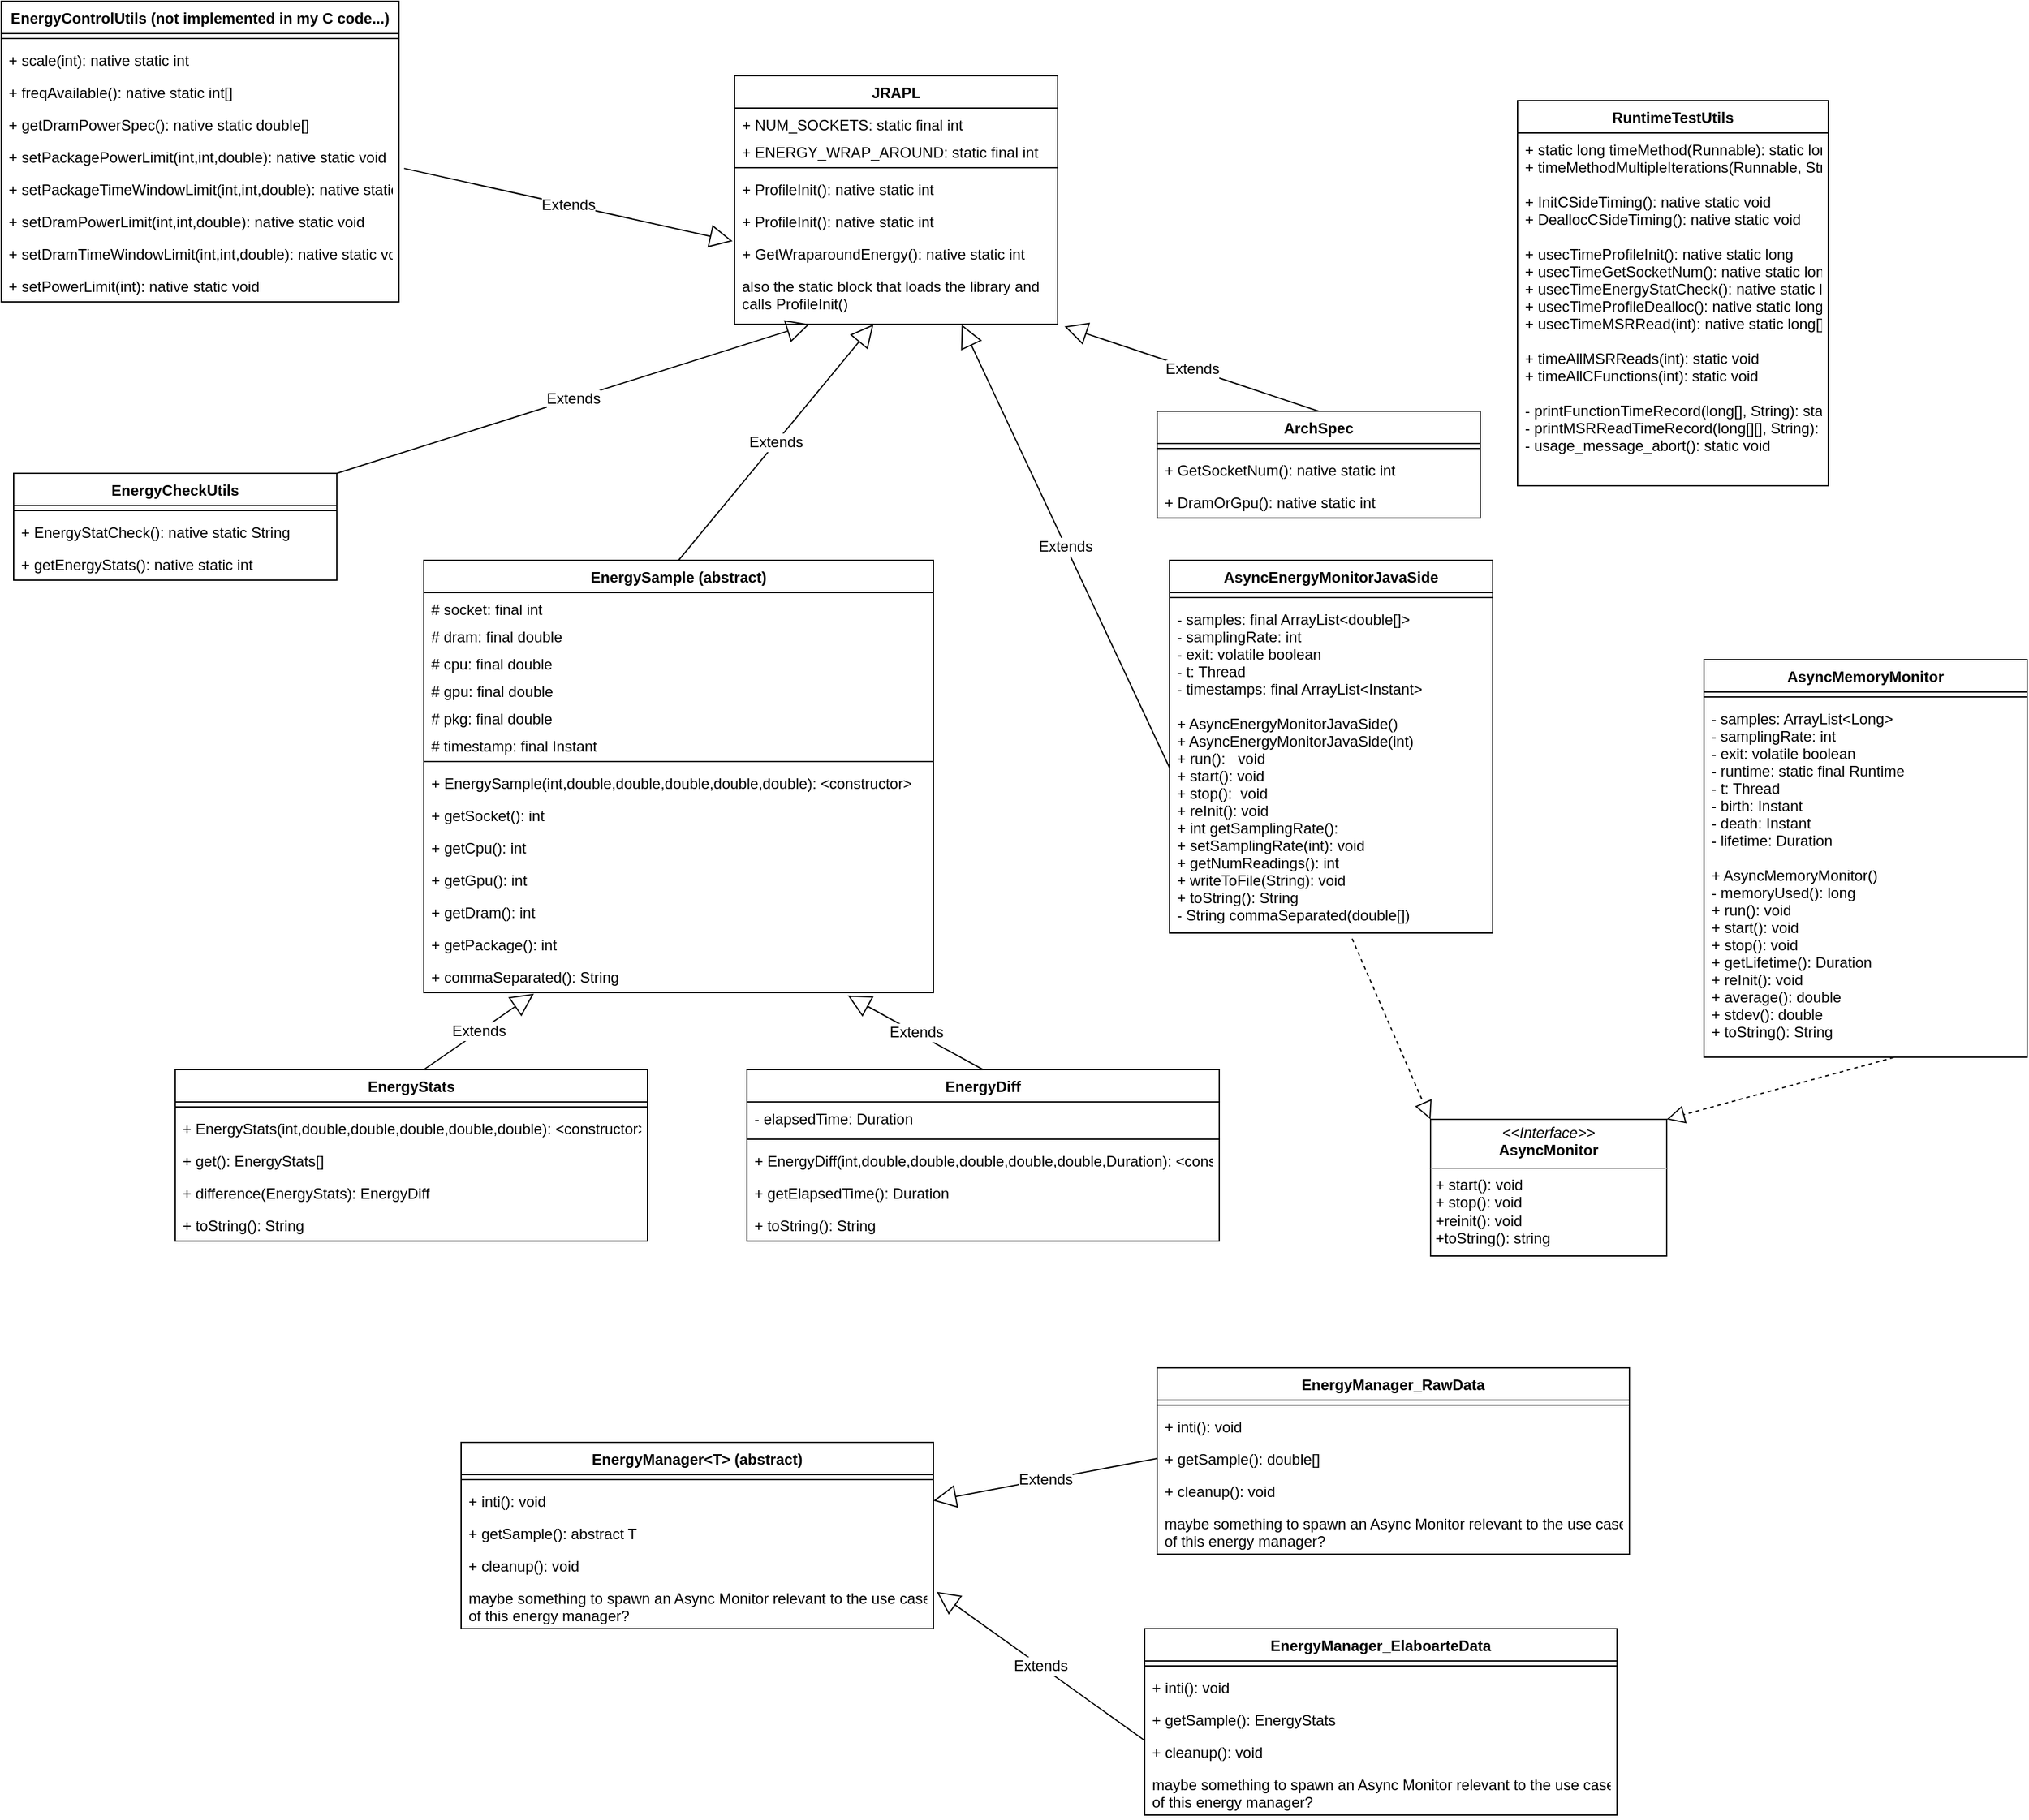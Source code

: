 <mxfile version="13.7.3" type="device"><diagram id="_r8Y-3P_w4PPTBp0J8Y_" name="Page-1"><mxGraphModel dx="1583" dy="1814" grid="1" gridSize="10" guides="1" tooltips="1" connect="1" arrows="1" fold="1" page="1" pageScale="1" pageWidth="850" pageHeight="1100" math="0" shadow="0"><root><mxCell id="0"/><mxCell id="1" parent="0"/><mxCell id="s_FRpksyhietApOCqTX3-35" value="EnergySample (abstract)" style="swimlane;fontStyle=1;align=center;verticalAlign=top;childLayout=stackLayout;horizontal=1;startSize=26;horizontalStack=0;resizeParent=1;resizeParentMax=0;resizeLast=0;collapsible=1;marginBottom=0;" vertex="1" parent="1"><mxGeometry x="370" y="250" width="410" height="348" as="geometry"/></mxCell><mxCell id="s_FRpksyhietApOCqTX3-36" value="# socket: final int" style="text;strokeColor=none;fillColor=none;align=left;verticalAlign=top;spacingLeft=4;spacingRight=4;overflow=hidden;rotatable=0;points=[[0,0.5],[1,0.5]];portConstraint=eastwest;" vertex="1" parent="s_FRpksyhietApOCqTX3-35"><mxGeometry y="26" width="410" height="22" as="geometry"/></mxCell><mxCell id="s_FRpksyhietApOCqTX3-37" value="# dram: final double" style="text;strokeColor=none;fillColor=none;align=left;verticalAlign=top;spacingLeft=4;spacingRight=4;overflow=hidden;rotatable=0;points=[[0,0.5],[1,0.5]];portConstraint=eastwest;" vertex="1" parent="s_FRpksyhietApOCqTX3-35"><mxGeometry y="48" width="410" height="22" as="geometry"/></mxCell><mxCell id="s_FRpksyhietApOCqTX3-43" value="# cpu: final double" style="text;strokeColor=none;fillColor=none;align=left;verticalAlign=top;spacingLeft=4;spacingRight=4;overflow=hidden;rotatable=0;points=[[0,0.5],[1,0.5]];portConstraint=eastwest;" vertex="1" parent="s_FRpksyhietApOCqTX3-35"><mxGeometry y="70" width="410" height="22" as="geometry"/></mxCell><mxCell id="s_FRpksyhietApOCqTX3-44" value="# gpu: final double" style="text;strokeColor=none;fillColor=none;align=left;verticalAlign=top;spacingLeft=4;spacingRight=4;overflow=hidden;rotatable=0;points=[[0,0.5],[1,0.5]];portConstraint=eastwest;" vertex="1" parent="s_FRpksyhietApOCqTX3-35"><mxGeometry y="92" width="410" height="22" as="geometry"/></mxCell><mxCell id="s_FRpksyhietApOCqTX3-45" value="# pkg: final double" style="text;strokeColor=none;fillColor=none;align=left;verticalAlign=top;spacingLeft=4;spacingRight=4;overflow=hidden;rotatable=0;points=[[0,0.5],[1,0.5]];portConstraint=eastwest;" vertex="1" parent="s_FRpksyhietApOCqTX3-35"><mxGeometry y="114" width="410" height="22" as="geometry"/></mxCell><mxCell id="s_FRpksyhietApOCqTX3-46" value="# timestamp: final Instant" style="text;strokeColor=none;fillColor=none;align=left;verticalAlign=top;spacingLeft=4;spacingRight=4;overflow=hidden;rotatable=0;points=[[0,0.5],[1,0.5]];portConstraint=eastwest;" vertex="1" parent="s_FRpksyhietApOCqTX3-35"><mxGeometry y="136" width="410" height="22" as="geometry"/></mxCell><mxCell id="s_FRpksyhietApOCqTX3-38" value="" style="line;strokeWidth=1;fillColor=none;align=left;verticalAlign=middle;spacingTop=-1;spacingLeft=3;spacingRight=3;rotatable=0;labelPosition=right;points=[];portConstraint=eastwest;" vertex="1" parent="s_FRpksyhietApOCqTX3-35"><mxGeometry y="158" width="410" height="8" as="geometry"/></mxCell><mxCell id="s_FRpksyhietApOCqTX3-39" value="+ EnergySample(int,double,double,double,double,double): &lt;constructor&gt;" style="text;strokeColor=none;fillColor=none;align=left;verticalAlign=top;spacingLeft=4;spacingRight=4;overflow=hidden;rotatable=0;points=[[0,0.5],[1,0.5]];portConstraint=eastwest;" vertex="1" parent="s_FRpksyhietApOCqTX3-35"><mxGeometry y="166" width="410" height="26" as="geometry"/></mxCell><mxCell id="s_FRpksyhietApOCqTX3-40" value="+ getSocket(): int" style="text;strokeColor=none;fillColor=none;align=left;verticalAlign=top;spacingLeft=4;spacingRight=4;overflow=hidden;rotatable=0;points=[[0,0.5],[1,0.5]];portConstraint=eastwest;" vertex="1" parent="s_FRpksyhietApOCqTX3-35"><mxGeometry y="192" width="410" height="26" as="geometry"/></mxCell><mxCell id="s_FRpksyhietApOCqTX3-41" value="+ getCpu(): int" style="text;strokeColor=none;fillColor=none;align=left;verticalAlign=top;spacingLeft=4;spacingRight=4;overflow=hidden;rotatable=0;points=[[0,0.5],[1,0.5]];portConstraint=eastwest;" vertex="1" parent="s_FRpksyhietApOCqTX3-35"><mxGeometry y="218" width="410" height="26" as="geometry"/></mxCell><mxCell id="s_FRpksyhietApOCqTX3-47" value="+ getGpu(): int" style="text;strokeColor=none;fillColor=none;align=left;verticalAlign=top;spacingLeft=4;spacingRight=4;overflow=hidden;rotatable=0;points=[[0,0.5],[1,0.5]];portConstraint=eastwest;" vertex="1" parent="s_FRpksyhietApOCqTX3-35"><mxGeometry y="244" width="410" height="26" as="geometry"/></mxCell><mxCell id="s_FRpksyhietApOCqTX3-48" value="+ getDram(): int" style="text;strokeColor=none;fillColor=none;align=left;verticalAlign=top;spacingLeft=4;spacingRight=4;overflow=hidden;rotatable=0;points=[[0,0.5],[1,0.5]];portConstraint=eastwest;" vertex="1" parent="s_FRpksyhietApOCqTX3-35"><mxGeometry y="270" width="410" height="26" as="geometry"/></mxCell><mxCell id="s_FRpksyhietApOCqTX3-49" value="+ getPackage(): int" style="text;strokeColor=none;fillColor=none;align=left;verticalAlign=top;spacingLeft=4;spacingRight=4;overflow=hidden;rotatable=0;points=[[0,0.5],[1,0.5]];portConstraint=eastwest;" vertex="1" parent="s_FRpksyhietApOCqTX3-35"><mxGeometry y="296" width="410" height="26" as="geometry"/></mxCell><mxCell id="s_FRpksyhietApOCqTX3-50" value="+ commaSeparated(): String" style="text;strokeColor=none;fillColor=none;align=left;verticalAlign=top;spacingLeft=4;spacingRight=4;overflow=hidden;rotatable=0;points=[[0,0.5],[1,0.5]];portConstraint=eastwest;" vertex="1" parent="s_FRpksyhietApOCqTX3-35"><mxGeometry y="322" width="410" height="26" as="geometry"/></mxCell><mxCell id="s_FRpksyhietApOCqTX3-75" value="ArchSpec" style="swimlane;fontStyle=1;align=center;verticalAlign=top;childLayout=stackLayout;horizontal=1;startSize=26;horizontalStack=0;resizeParent=1;resizeParentMax=0;resizeLast=0;collapsible=1;marginBottom=0;" vertex="1" parent="1"><mxGeometry x="960" y="130" width="260" height="86" as="geometry"/></mxCell><mxCell id="s_FRpksyhietApOCqTX3-78" value="" style="line;strokeWidth=1;fillColor=none;align=left;verticalAlign=middle;spacingTop=-1;spacingLeft=3;spacingRight=3;rotatable=0;labelPosition=right;points=[];portConstraint=eastwest;" vertex="1" parent="s_FRpksyhietApOCqTX3-75"><mxGeometry y="26" width="260" height="8" as="geometry"/></mxCell><mxCell id="s_FRpksyhietApOCqTX3-79" value="+ GetSocketNum(): native static int" style="text;strokeColor=none;fillColor=none;align=left;verticalAlign=top;spacingLeft=4;spacingRight=4;overflow=hidden;rotatable=0;points=[[0,0.5],[1,0.5]];portConstraint=eastwest;" vertex="1" parent="s_FRpksyhietApOCqTX3-75"><mxGeometry y="34" width="260" height="26" as="geometry"/></mxCell><mxCell id="s_FRpksyhietApOCqTX3-81" value="+ DramOrGpu(): native static int" style="text;strokeColor=none;fillColor=none;align=left;verticalAlign=top;spacingLeft=4;spacingRight=4;overflow=hidden;rotatable=0;points=[[0,0.5],[1,0.5]];portConstraint=eastwest;" vertex="1" parent="s_FRpksyhietApOCqTX3-75"><mxGeometry y="60" width="260" height="26" as="geometry"/></mxCell><mxCell id="s_FRpksyhietApOCqTX3-82" value="AsyncEnergyMonitorJavaSide" style="swimlane;fontStyle=1;align=center;verticalAlign=top;childLayout=stackLayout;horizontal=1;startSize=26;horizontalStack=0;resizeParent=1;resizeParentMax=0;resizeLast=0;collapsible=1;marginBottom=0;" vertex="1" parent="1"><mxGeometry x="970" y="250" width="260" height="300" as="geometry"/></mxCell><mxCell id="s_FRpksyhietApOCqTX3-89" value="" style="line;strokeWidth=1;fillColor=none;align=left;verticalAlign=middle;spacingTop=-1;spacingLeft=3;spacingRight=3;rotatable=0;labelPosition=right;points=[];portConstraint=eastwest;" vertex="1" parent="s_FRpksyhietApOCqTX3-82"><mxGeometry y="26" width="260" height="8" as="geometry"/></mxCell><mxCell id="s_FRpksyhietApOCqTX3-96" value="- samples: final ArrayList&lt;double[]&gt;&#10;- samplingRate: int&#10;- exit: volatile boolean&#10;- t: Thread&#10;- timestamps: final ArrayList&lt;Instant&gt;&#10;&#10;+ AsyncEnergyMonitorJavaSide()&#10;+ AsyncEnergyMonitorJavaSide(int)&#10;+ run():   void&#10;+ start(): void&#10;+ stop():  void&#10;+ reInit(): void&#10;+ int getSamplingRate():&#10;+ setSamplingRate(int): void&#10;+ getNumReadings(): int&#10;+ writeToFile(String): void&#10;+ toString(): String&#10;- String commaSeparated(double[])&#10;" style="text;strokeColor=none;fillColor=none;align=left;verticalAlign=top;spacingLeft=4;spacingRight=4;overflow=hidden;rotatable=0;points=[[0,0.5],[1,0.5]];portConstraint=eastwest;fontSize=12;" vertex="1" parent="s_FRpksyhietApOCqTX3-82"><mxGeometry y="34" width="260" height="266" as="geometry"/></mxCell><mxCell id="s_FRpksyhietApOCqTX3-109" value="RuntimeTestUtils" style="swimlane;fontStyle=1;align=center;verticalAlign=top;childLayout=stackLayout;horizontal=1;startSize=26;horizontalStack=0;resizeParent=1;resizeParentMax=0;resizeLast=0;collapsible=1;marginBottom=0;fontSize=12;" vertex="1" parent="1"><mxGeometry x="1250" y="-120" width="250" height="310" as="geometry"/></mxCell><mxCell id="s_FRpksyhietApOCqTX3-110" value="+ static long timeMethod(Runnable): static long&#10;+ timeMethodMultipleIterations(Runnable, String, int): static void&#10;&#10;+ InitCSideTiming(): native static void&#10;+ DeallocCSideTiming(): native static void&#10;&#10;+ usecTimeProfileInit(): native static long&#10;+ usecTimeGetSocketNum(): native static long&#10;+ usecTimeEnergyStatCheck(): native static long&#10;+ usecTimeProfileDealloc(): native static long&#10;+ usecTimeMSRRead(int): native static long[]&#10;&#10;+ timeAllMSRReads(int): static void&#10;+ timeAllCFunctions(int): static void&#10;&#10;- printFunctionTimeRecord(long[], String): static void&#10;- printMSRReadTimeRecord(long[][], String): static void&#10;- usage_message_abort(): static void&#10;" style="text;strokeColor=none;fillColor=none;align=left;verticalAlign=top;spacingLeft=4;spacingRight=4;overflow=hidden;rotatable=0;points=[[0,0.5],[1,0.5]];portConstraint=eastwest;" vertex="1" parent="s_FRpksyhietApOCqTX3-109"><mxGeometry y="26" width="250" height="284" as="geometry"/></mxCell><mxCell id="s_FRpksyhietApOCqTX3-111" value="" style="line;strokeWidth=1;fillColor=none;align=left;verticalAlign=middle;spacingTop=-1;spacingLeft=3;spacingRight=3;rotatable=0;labelPosition=right;points=[];portConstraint=eastwest;" vertex="1" parent="s_FRpksyhietApOCqTX3-109"><mxGeometry y="310" width="250" as="geometry"/></mxCell><mxCell id="s_FRpksyhietApOCqTX3-114" value="AsyncMemoryMonitor" style="swimlane;fontStyle=1;align=center;verticalAlign=top;childLayout=stackLayout;horizontal=1;startSize=26;horizontalStack=0;resizeParent=1;resizeParentMax=0;resizeLast=0;collapsible=1;marginBottom=0;" vertex="1" parent="1"><mxGeometry x="1400" y="330" width="260" height="320" as="geometry"/></mxCell><mxCell id="s_FRpksyhietApOCqTX3-115" value="" style="line;strokeWidth=1;fillColor=none;align=left;verticalAlign=middle;spacingTop=-1;spacingLeft=3;spacingRight=3;rotatable=0;labelPosition=right;points=[];portConstraint=eastwest;" vertex="1" parent="s_FRpksyhietApOCqTX3-114"><mxGeometry y="26" width="260" height="8" as="geometry"/></mxCell><mxCell id="s_FRpksyhietApOCqTX3-116" value="- samples: ArrayList&lt;Long&gt;&#10;- samplingRate: int&#10;- exit: volatile boolean&#10;- runtime: static final Runtime&#10;- t: Thread&#10;- birth: Instant&#10;- death: Instant&#10;- lifetime: Duration&#10;&#10;+ AsyncMemoryMonitor()&#10;- memoryUsed(): long&#10;+ run(): void&#10;+ start(): void&#10;+ stop(): void&#10;+ getLifetime(): Duration&#10;+ reInit(): void&#10;+ average(): double&#10;+ stdev(): double&#10;+ toString(): String" style="text;strokeColor=none;fillColor=none;align=left;verticalAlign=top;spacingLeft=4;spacingRight=4;overflow=hidden;rotatable=0;points=[[0,0.5],[1,0.5]];portConstraint=eastwest;fontSize=12;" vertex="1" parent="s_FRpksyhietApOCqTX3-114"><mxGeometry y="34" width="260" height="286" as="geometry"/></mxCell><mxCell id="s_FRpksyhietApOCqTX3-5" value="JRAPL" style="swimlane;fontStyle=1;align=center;verticalAlign=top;childLayout=stackLayout;horizontal=1;startSize=26;horizontalStack=0;resizeParent=1;resizeParentMax=0;resizeLast=0;collapsible=1;marginBottom=0;" vertex="1" parent="1"><mxGeometry x="620" y="-140" width="260" height="200" as="geometry"/></mxCell><mxCell id="s_FRpksyhietApOCqTX3-6" value="+ NUM_SOCKETS: static final int" style="text;strokeColor=none;fillColor=none;align=left;verticalAlign=top;spacingLeft=4;spacingRight=4;overflow=hidden;rotatable=0;points=[[0,0.5],[1,0.5]];portConstraint=eastwest;" vertex="1" parent="s_FRpksyhietApOCqTX3-5"><mxGeometry y="26" width="260" height="22" as="geometry"/></mxCell><mxCell id="s_FRpksyhietApOCqTX3-10" value="+ ENERGY_WRAP_AROUND: static final int" style="text;strokeColor=none;fillColor=none;align=left;verticalAlign=top;spacingLeft=4;spacingRight=4;overflow=hidden;rotatable=0;points=[[0,0.5],[1,0.5]];portConstraint=eastwest;" vertex="1" parent="s_FRpksyhietApOCqTX3-5"><mxGeometry y="48" width="260" height="22" as="geometry"/></mxCell><mxCell id="s_FRpksyhietApOCqTX3-7" value="" style="line;strokeWidth=1;fillColor=none;align=left;verticalAlign=middle;spacingTop=-1;spacingLeft=3;spacingRight=3;rotatable=0;labelPosition=right;points=[];portConstraint=eastwest;" vertex="1" parent="s_FRpksyhietApOCqTX3-5"><mxGeometry y="70" width="260" height="8" as="geometry"/></mxCell><mxCell id="s_FRpksyhietApOCqTX3-8" value="+ ProfileInit(): native static int" style="text;strokeColor=none;fillColor=none;align=left;verticalAlign=top;spacingLeft=4;spacingRight=4;overflow=hidden;rotatable=0;points=[[0,0.5],[1,0.5]];portConstraint=eastwest;" vertex="1" parent="s_FRpksyhietApOCqTX3-5"><mxGeometry y="78" width="260" height="26" as="geometry"/></mxCell><mxCell id="s_FRpksyhietApOCqTX3-11" value="+ ProfileInit(): native static int" style="text;strokeColor=none;fillColor=none;align=left;verticalAlign=top;spacingLeft=4;spacingRight=4;overflow=hidden;rotatable=0;points=[[0,0.5],[1,0.5]];portConstraint=eastwest;" vertex="1" parent="s_FRpksyhietApOCqTX3-5"><mxGeometry y="104" width="260" height="26" as="geometry"/></mxCell><mxCell id="s_FRpksyhietApOCqTX3-12" value="+ GetWraparoundEnergy(): native static int" style="text;strokeColor=none;fillColor=none;align=left;verticalAlign=top;spacingLeft=4;spacingRight=4;overflow=hidden;rotatable=0;points=[[0,0.5],[1,0.5]];portConstraint=eastwest;" vertex="1" parent="s_FRpksyhietApOCqTX3-5"><mxGeometry y="130" width="260" height="26" as="geometry"/></mxCell><mxCell id="s_FRpksyhietApOCqTX3-117" value="also the static block that loads the library and&#10;calls ProfileInit()" style="text;strokeColor=none;fillColor=none;align=left;verticalAlign=top;spacingLeft=4;spacingRight=4;overflow=hidden;rotatable=0;points=[[0,0.5],[1,0.5]];portConstraint=eastwest;" vertex="1" parent="s_FRpksyhietApOCqTX3-5"><mxGeometry y="156" width="260" height="44" as="geometry"/></mxCell><mxCell id="s_FRpksyhietApOCqTX3-118" value="Extends" style="endArrow=block;endSize=16;endFill=0;html=1;fontSize=12;exitX=0.5;exitY=0;exitDx=0;exitDy=0;" edge="1" parent="1" source="s_FRpksyhietApOCqTX3-35" target="s_FRpksyhietApOCqTX3-117"><mxGeometry width="160" relative="1" as="geometry"><mxPoint x="610" y="140" as="sourcePoint"/><mxPoint x="770" y="140" as="targetPoint"/></mxGeometry></mxCell><mxCell id="s_FRpksyhietApOCqTX3-119" value="Extends" style="endArrow=block;endSize=16;endFill=0;html=1;fontSize=12;exitX=0.5;exitY=0;exitDx=0;exitDy=0;entryX=1.021;entryY=1.039;entryDx=0;entryDy=0;entryPerimeter=0;" edge="1" parent="1" source="s_FRpksyhietApOCqTX3-75" target="s_FRpksyhietApOCqTX3-117"><mxGeometry width="160" relative="1" as="geometry"><mxPoint x="585" y="260" as="sourcePoint"/><mxPoint x="741.84" y="70" as="targetPoint"/></mxGeometry></mxCell><mxCell id="s_FRpksyhietApOCqTX3-120" value="Extends" style="endArrow=block;endSize=16;endFill=0;html=1;fontSize=12;exitX=0;exitY=0.5;exitDx=0;exitDy=0;entryX=0.703;entryY=1.006;entryDx=0;entryDy=0;entryPerimeter=0;" edge="1" parent="1" source="s_FRpksyhietApOCqTX3-96" target="s_FRpksyhietApOCqTX3-117"><mxGeometry width="160" relative="1" as="geometry"><mxPoint x="1100" y="140" as="sourcePoint"/><mxPoint x="800" y="120" as="targetPoint"/></mxGeometry></mxCell><mxCell id="s_FRpksyhietApOCqTX3-66" value="EnergyDiff" style="swimlane;fontStyle=1;align=center;verticalAlign=top;childLayout=stackLayout;horizontal=1;startSize=26;horizontalStack=0;resizeParent=1;resizeParentMax=0;resizeLast=0;collapsible=1;marginBottom=0;" vertex="1" parent="1"><mxGeometry x="630" y="660" width="380" height="138" as="geometry"/></mxCell><mxCell id="s_FRpksyhietApOCqTX3-74" value="- elapsedTime: Duration" style="text;strokeColor=none;fillColor=none;align=left;verticalAlign=top;spacingLeft=4;spacingRight=4;overflow=hidden;rotatable=0;points=[[0,0.5],[1,0.5]];portConstraint=eastwest;" vertex="1" parent="s_FRpksyhietApOCqTX3-66"><mxGeometry y="26" width="380" height="26" as="geometry"/></mxCell><mxCell id="s_FRpksyhietApOCqTX3-67" value="" style="line;strokeWidth=1;fillColor=none;align=left;verticalAlign=middle;spacingTop=-1;spacingLeft=3;spacingRight=3;rotatable=0;labelPosition=right;points=[];portConstraint=eastwest;" vertex="1" parent="s_FRpksyhietApOCqTX3-66"><mxGeometry y="52" width="380" height="8" as="geometry"/></mxCell><mxCell id="s_FRpksyhietApOCqTX3-68" value="+ EnergyDiff(int,double,double,double,double,double,Duration): &lt;constructor&gt;" style="text;strokeColor=none;fillColor=none;align=left;verticalAlign=top;spacingLeft=4;spacingRight=4;overflow=hidden;rotatable=0;points=[[0,0.5],[1,0.5]];portConstraint=eastwest;" vertex="1" parent="s_FRpksyhietApOCqTX3-66"><mxGeometry y="60" width="380" height="26" as="geometry"/></mxCell><mxCell id="s_FRpksyhietApOCqTX3-69" value="+ getElapsedTime(): Duration" style="text;strokeColor=none;fillColor=none;align=left;verticalAlign=top;spacingLeft=4;spacingRight=4;overflow=hidden;rotatable=0;points=[[0,0.5],[1,0.5]];portConstraint=eastwest;" vertex="1" parent="s_FRpksyhietApOCqTX3-66"><mxGeometry y="86" width="380" height="26" as="geometry"/></mxCell><mxCell id="s_FRpksyhietApOCqTX3-71" value="+ toString(): String" style="text;strokeColor=none;fillColor=none;align=left;verticalAlign=top;spacingLeft=4;spacingRight=4;overflow=hidden;rotatable=0;points=[[0,0.5],[1,0.5]];portConstraint=eastwest;" vertex="1" parent="s_FRpksyhietApOCqTX3-66"><mxGeometry y="112" width="380" height="26" as="geometry"/></mxCell><mxCell id="s_FRpksyhietApOCqTX3-51" value="EnergyStats" style="swimlane;fontStyle=1;align=center;verticalAlign=top;childLayout=stackLayout;horizontal=1;startSize=26;horizontalStack=0;resizeParent=1;resizeParentMax=0;resizeLast=0;collapsible=1;marginBottom=0;" vertex="1" parent="1"><mxGeometry x="170" y="660" width="380" height="138" as="geometry"/></mxCell><mxCell id="s_FRpksyhietApOCqTX3-58" value="" style="line;strokeWidth=1;fillColor=none;align=left;verticalAlign=middle;spacingTop=-1;spacingLeft=3;spacingRight=3;rotatable=0;labelPosition=right;points=[];portConstraint=eastwest;" vertex="1" parent="s_FRpksyhietApOCqTX3-51"><mxGeometry y="26" width="380" height="8" as="geometry"/></mxCell><mxCell id="s_FRpksyhietApOCqTX3-59" value="+ EnergyStats(int,double,double,double,double,double): &lt;constructor&gt;" style="text;strokeColor=none;fillColor=none;align=left;verticalAlign=top;spacingLeft=4;spacingRight=4;overflow=hidden;rotatable=0;points=[[0,0.5],[1,0.5]];portConstraint=eastwest;" vertex="1" parent="s_FRpksyhietApOCqTX3-51"><mxGeometry y="34" width="380" height="26" as="geometry"/></mxCell><mxCell id="s_FRpksyhietApOCqTX3-61" value="+ get(): EnergyStats[]" style="text;strokeColor=none;fillColor=none;align=left;verticalAlign=top;spacingLeft=4;spacingRight=4;overflow=hidden;rotatable=0;points=[[0,0.5],[1,0.5]];portConstraint=eastwest;" vertex="1" parent="s_FRpksyhietApOCqTX3-51"><mxGeometry y="60" width="380" height="26" as="geometry"/></mxCell><mxCell id="s_FRpksyhietApOCqTX3-62" value="+ difference(EnergyStats): EnergyDiff" style="text;strokeColor=none;fillColor=none;align=left;verticalAlign=top;spacingLeft=4;spacingRight=4;overflow=hidden;rotatable=0;points=[[0,0.5],[1,0.5]];portConstraint=eastwest;" vertex="1" parent="s_FRpksyhietApOCqTX3-51"><mxGeometry y="86" width="380" height="26" as="geometry"/></mxCell><mxCell id="s_FRpksyhietApOCqTX3-63" value="+ toString(): String" style="text;strokeColor=none;fillColor=none;align=left;verticalAlign=top;spacingLeft=4;spacingRight=4;overflow=hidden;rotatable=0;points=[[0,0.5],[1,0.5]];portConstraint=eastwest;" vertex="1" parent="s_FRpksyhietApOCqTX3-51"><mxGeometry y="112" width="380" height="26" as="geometry"/></mxCell><mxCell id="s_FRpksyhietApOCqTX3-121" value="Extends" style="endArrow=block;endSize=16;endFill=0;html=1;fontSize=12;exitX=0.5;exitY=0;exitDx=0;exitDy=0;entryX=0.216;entryY=1.033;entryDx=0;entryDy=0;entryPerimeter=0;" edge="1" parent="1" target="s_FRpksyhietApOCqTX3-50"><mxGeometry width="160" relative="1" as="geometry"><mxPoint x="370" y="660" as="sourcePoint"/><mxPoint x="526.84" y="470" as="targetPoint"/></mxGeometry></mxCell><mxCell id="s_FRpksyhietApOCqTX3-122" value="Extends" style="endArrow=block;endSize=16;endFill=0;html=1;fontSize=12;exitX=0.5;exitY=0;exitDx=0;exitDy=0;entryX=0.832;entryY=1.088;entryDx=0;entryDy=0;entryPerimeter=0;" edge="1" parent="1" source="s_FRpksyhietApOCqTX3-66" target="s_FRpksyhietApOCqTX3-50"><mxGeometry width="160" relative="1" as="geometry"><mxPoint x="380" y="670" as="sourcePoint"/><mxPoint x="468.56" y="608.858" as="targetPoint"/></mxGeometry></mxCell><mxCell id="s_FRpksyhietApOCqTX3-20" value="EnergyControlUtils (not implemented in my C code...)" style="swimlane;fontStyle=1;align=center;verticalAlign=top;childLayout=stackLayout;horizontal=1;startSize=26;horizontalStack=0;resizeParent=1;resizeParentMax=0;resizeLast=0;collapsible=1;marginBottom=0;" vertex="1" parent="1"><mxGeometry x="30" y="-200" width="320" height="242" as="geometry"/></mxCell><mxCell id="s_FRpksyhietApOCqTX3-23" value="" style="line;strokeWidth=1;fillColor=none;align=left;verticalAlign=middle;spacingTop=-1;spacingLeft=3;spacingRight=3;rotatable=0;labelPosition=right;points=[];portConstraint=eastwest;" vertex="1" parent="s_FRpksyhietApOCqTX3-20"><mxGeometry y="26" width="320" height="8" as="geometry"/></mxCell><mxCell id="s_FRpksyhietApOCqTX3-24" value="+ scale(int): native static int" style="text;strokeColor=none;fillColor=none;align=left;verticalAlign=top;spacingLeft=4;spacingRight=4;overflow=hidden;rotatable=0;points=[[0,0.5],[1,0.5]];portConstraint=eastwest;" vertex="1" parent="s_FRpksyhietApOCqTX3-20"><mxGeometry y="34" width="320" height="26" as="geometry"/></mxCell><mxCell id="s_FRpksyhietApOCqTX3-25" value="+ freqAvailable(): native static int[]" style="text;strokeColor=none;fillColor=none;align=left;verticalAlign=top;spacingLeft=4;spacingRight=4;overflow=hidden;rotatable=0;points=[[0,0.5],[1,0.5]];portConstraint=eastwest;" vertex="1" parent="s_FRpksyhietApOCqTX3-20"><mxGeometry y="60" width="320" height="26" as="geometry"/></mxCell><mxCell id="s_FRpksyhietApOCqTX3-27" value="+ getDramPowerSpec(): native static double[]" style="text;strokeColor=none;fillColor=none;align=left;verticalAlign=top;spacingLeft=4;spacingRight=4;overflow=hidden;rotatable=0;points=[[0,0.5],[1,0.5]];portConstraint=eastwest;" vertex="1" parent="s_FRpksyhietApOCqTX3-20"><mxGeometry y="86" width="320" height="26" as="geometry"/></mxCell><mxCell id="s_FRpksyhietApOCqTX3-28" value="+ setPackagePowerLimit(int,int,double): native static void" style="text;strokeColor=none;fillColor=none;align=left;verticalAlign=top;spacingLeft=4;spacingRight=4;overflow=hidden;rotatable=0;points=[[0,0.5],[1,0.5]];portConstraint=eastwest;" vertex="1" parent="s_FRpksyhietApOCqTX3-20"><mxGeometry y="112" width="320" height="26" as="geometry"/></mxCell><mxCell id="s_FRpksyhietApOCqTX3-31" value="+ setPackageTimeWindowLimit(int,int,double): native static void" style="text;strokeColor=none;fillColor=none;align=left;verticalAlign=top;spacingLeft=4;spacingRight=4;overflow=hidden;rotatable=0;points=[[0,0.5],[1,0.5]];portConstraint=eastwest;" vertex="1" parent="s_FRpksyhietApOCqTX3-20"><mxGeometry y="138" width="320" height="26" as="geometry"/></mxCell><mxCell id="s_FRpksyhietApOCqTX3-32" value="+ setDramPowerLimit(int,int,double): native static void" style="text;strokeColor=none;fillColor=none;align=left;verticalAlign=top;spacingLeft=4;spacingRight=4;overflow=hidden;rotatable=0;points=[[0,0.5],[1,0.5]];portConstraint=eastwest;" vertex="1" parent="s_FRpksyhietApOCqTX3-20"><mxGeometry y="164" width="320" height="26" as="geometry"/></mxCell><mxCell id="s_FRpksyhietApOCqTX3-33" value="+ setDramTimeWindowLimit(int,int,double): native static void" style="text;strokeColor=none;fillColor=none;align=left;verticalAlign=top;spacingLeft=4;spacingRight=4;overflow=hidden;rotatable=0;points=[[0,0.5],[1,0.5]];portConstraint=eastwest;" vertex="1" parent="s_FRpksyhietApOCqTX3-20"><mxGeometry y="190" width="320" height="26" as="geometry"/></mxCell><mxCell id="s_FRpksyhietApOCqTX3-34" value="+ setPowerLimit(int): native static void" style="text;strokeColor=none;fillColor=none;align=left;verticalAlign=top;spacingLeft=4;spacingRight=4;overflow=hidden;rotatable=0;points=[[0,0.5],[1,0.5]];portConstraint=eastwest;" vertex="1" parent="s_FRpksyhietApOCqTX3-20"><mxGeometry y="216" width="320" height="26" as="geometry"/></mxCell><mxCell id="s_FRpksyhietApOCqTX3-13" value="EnergyCheckUtils" style="swimlane;fontStyle=1;align=center;verticalAlign=top;childLayout=stackLayout;horizontal=1;startSize=26;horizontalStack=0;resizeParent=1;resizeParentMax=0;resizeLast=0;collapsible=1;marginBottom=0;" vertex="1" parent="1"><mxGeometry x="40" y="180" width="260" height="86" as="geometry"/></mxCell><mxCell id="s_FRpksyhietApOCqTX3-16" value="" style="line;strokeWidth=1;fillColor=none;align=left;verticalAlign=middle;spacingTop=-1;spacingLeft=3;spacingRight=3;rotatable=0;labelPosition=right;points=[];portConstraint=eastwest;" vertex="1" parent="s_FRpksyhietApOCqTX3-13"><mxGeometry y="26" width="260" height="8" as="geometry"/></mxCell><mxCell id="s_FRpksyhietApOCqTX3-17" value="+ EnergyStatCheck(): native static String" style="text;strokeColor=none;fillColor=none;align=left;verticalAlign=top;spacingLeft=4;spacingRight=4;overflow=hidden;rotatable=0;points=[[0,0.5],[1,0.5]];portConstraint=eastwest;" vertex="1" parent="s_FRpksyhietApOCqTX3-13"><mxGeometry y="34" width="260" height="26" as="geometry"/></mxCell><mxCell id="s_FRpksyhietApOCqTX3-18" value="+ getEnergyStats(): native static int" style="text;strokeColor=none;fillColor=none;align=left;verticalAlign=top;spacingLeft=4;spacingRight=4;overflow=hidden;rotatable=0;points=[[0,0.5],[1,0.5]];portConstraint=eastwest;" vertex="1" parent="s_FRpksyhietApOCqTX3-13"><mxGeometry y="60" width="260" height="26" as="geometry"/></mxCell><mxCell id="s_FRpksyhietApOCqTX3-123" value="Extends" style="endArrow=block;endSize=16;endFill=0;html=1;fontSize=12;exitX=0.5;exitY=0;exitDx=0;exitDy=0;" edge="1" parent="1" target="s_FRpksyhietApOCqTX3-117"><mxGeometry width="160" relative="1" as="geometry"><mxPoint x="300" y="180" as="sourcePoint"/><mxPoint x="456.84" y="-10" as="targetPoint"/></mxGeometry></mxCell><mxCell id="s_FRpksyhietApOCqTX3-124" value="&lt;p style=&quot;margin: 0px ; margin-top: 4px ; text-align: center&quot;&gt;&lt;i&gt;&amp;lt;&amp;lt;Interface&amp;gt;&amp;gt;&lt;/i&gt;&lt;br&gt;&lt;b&gt;AsyncMonitor&lt;/b&gt;&lt;/p&gt;&lt;hr size=&quot;1&quot;&gt;&lt;p style=&quot;margin: 0px ; margin-left: 4px&quot;&gt;+ start(): void&lt;/p&gt;&lt;p style=&quot;margin: 0px ; margin-left: 4px&quot;&gt;+ stop(): void&lt;/p&gt;&lt;p style=&quot;margin: 0px ; margin-left: 4px&quot;&gt;+reinit(): void&lt;/p&gt;&lt;p style=&quot;margin: 0px ; margin-left: 4px&quot;&gt;+toString(): string&lt;/p&gt;" style="verticalAlign=top;align=left;overflow=fill;fontSize=12;fontFamily=Helvetica;html=1;" vertex="1" parent="1"><mxGeometry x="1180" y="700" width="190" height="110" as="geometry"/></mxCell><mxCell id="s_FRpksyhietApOCqTX3-125" value="" style="endArrow=block;dashed=1;endFill=0;endSize=12;html=1;fontSize=12;entryX=0;entryY=0;entryDx=0;entryDy=0;exitX=0.565;exitY=1.017;exitDx=0;exitDy=0;exitPerimeter=0;" edge="1" parent="1" source="s_FRpksyhietApOCqTX3-96" target="s_FRpksyhietApOCqTX3-124"><mxGeometry width="160" relative="1" as="geometry"><mxPoint x="870" y="600" as="sourcePoint"/><mxPoint x="1030" y="600" as="targetPoint"/></mxGeometry></mxCell><mxCell id="s_FRpksyhietApOCqTX3-126" value="" style="endArrow=block;dashed=1;endFill=0;endSize=12;html=1;fontSize=12;entryX=1;entryY=0;entryDx=0;entryDy=0;exitX=0.587;exitY=1.001;exitDx=0;exitDy=0;exitPerimeter=0;" edge="1" parent="1" source="s_FRpksyhietApOCqTX3-116" target="s_FRpksyhietApOCqTX3-124"><mxGeometry width="160" relative="1" as="geometry"><mxPoint x="1126.9" y="564.522" as="sourcePoint"/><mxPoint x="1190" y="710" as="targetPoint"/></mxGeometry></mxCell><mxCell id="s_FRpksyhietApOCqTX3-127" value="Extends" style="endArrow=block;endSize=16;endFill=0;html=1;fontSize=12;exitX=1.013;exitY=-0.132;exitDx=0;exitDy=0;exitPerimeter=0;entryX=-0.006;entryY=0.121;entryDx=0;entryDy=0;entryPerimeter=0;" edge="1" parent="1" source="s_FRpksyhietApOCqTX3-31" target="s_FRpksyhietApOCqTX3-12"><mxGeometry width="160" relative="1" as="geometry"><mxPoint x="310" y="190" as="sourcePoint"/><mxPoint x="690.282" y="70" as="targetPoint"/></mxGeometry></mxCell><mxCell id="s_FRpksyhietApOCqTX3-140" value="EnergyManager_RawData" style="swimlane;fontStyle=1;align=center;verticalAlign=top;childLayout=stackLayout;horizontal=1;startSize=26;horizontalStack=0;resizeParent=1;resizeParentMax=0;resizeLast=0;collapsible=1;marginBottom=0;" vertex="1" parent="1"><mxGeometry x="960" y="900" width="380" height="150" as="geometry"/></mxCell><mxCell id="s_FRpksyhietApOCqTX3-141" value="" style="line;strokeWidth=1;fillColor=none;align=left;verticalAlign=middle;spacingTop=-1;spacingLeft=3;spacingRight=3;rotatable=0;labelPosition=right;points=[];portConstraint=eastwest;" vertex="1" parent="s_FRpksyhietApOCqTX3-140"><mxGeometry y="26" width="380" height="8" as="geometry"/></mxCell><mxCell id="s_FRpksyhietApOCqTX3-142" value="+ inti(): void" style="text;strokeColor=none;fillColor=none;align=left;verticalAlign=top;spacingLeft=4;spacingRight=4;overflow=hidden;rotatable=0;points=[[0,0.5],[1,0.5]];portConstraint=eastwest;" vertex="1" parent="s_FRpksyhietApOCqTX3-140"><mxGeometry y="34" width="380" height="26" as="geometry"/></mxCell><mxCell id="s_FRpksyhietApOCqTX3-143" value="+ getSample(): double[]" style="text;strokeColor=none;fillColor=none;align=left;verticalAlign=top;spacingLeft=4;spacingRight=4;overflow=hidden;rotatable=0;points=[[0,0.5],[1,0.5]];portConstraint=eastwest;" vertex="1" parent="s_FRpksyhietApOCqTX3-140"><mxGeometry y="60" width="380" height="26" as="geometry"/></mxCell><mxCell id="s_FRpksyhietApOCqTX3-144" value="+ cleanup(): void" style="text;strokeColor=none;fillColor=none;align=left;verticalAlign=top;spacingLeft=4;spacingRight=4;overflow=hidden;rotatable=0;points=[[0,0.5],[1,0.5]];portConstraint=eastwest;" vertex="1" parent="s_FRpksyhietApOCqTX3-140"><mxGeometry y="86" width="380" height="26" as="geometry"/></mxCell><mxCell id="s_FRpksyhietApOCqTX3-145" value="maybe something to spawn an Async Monitor relevant to the use case&#10;of this energy manager?" style="text;strokeColor=none;fillColor=none;align=left;verticalAlign=top;spacingLeft=4;spacingRight=4;overflow=hidden;rotatable=0;points=[[0,0.5],[1,0.5]];portConstraint=eastwest;" vertex="1" parent="s_FRpksyhietApOCqTX3-140"><mxGeometry y="112" width="380" height="38" as="geometry"/></mxCell><mxCell id="s_FRpksyhietApOCqTX3-146" value="EnergyManager_ElaboarteData" style="swimlane;fontStyle=1;align=center;verticalAlign=top;childLayout=stackLayout;horizontal=1;startSize=26;horizontalStack=0;resizeParent=1;resizeParentMax=0;resizeLast=0;collapsible=1;marginBottom=0;" vertex="1" parent="1"><mxGeometry x="950" y="1110" width="380" height="150" as="geometry"/></mxCell><mxCell id="s_FRpksyhietApOCqTX3-147" value="" style="line;strokeWidth=1;fillColor=none;align=left;verticalAlign=middle;spacingTop=-1;spacingLeft=3;spacingRight=3;rotatable=0;labelPosition=right;points=[];portConstraint=eastwest;" vertex="1" parent="s_FRpksyhietApOCqTX3-146"><mxGeometry y="26" width="380" height="8" as="geometry"/></mxCell><mxCell id="s_FRpksyhietApOCqTX3-148" value="+ inti(): void" style="text;strokeColor=none;fillColor=none;align=left;verticalAlign=top;spacingLeft=4;spacingRight=4;overflow=hidden;rotatable=0;points=[[0,0.5],[1,0.5]];portConstraint=eastwest;" vertex="1" parent="s_FRpksyhietApOCqTX3-146"><mxGeometry y="34" width="380" height="26" as="geometry"/></mxCell><mxCell id="s_FRpksyhietApOCqTX3-149" value="+ getSample(): EnergyStats" style="text;strokeColor=none;fillColor=none;align=left;verticalAlign=top;spacingLeft=4;spacingRight=4;overflow=hidden;rotatable=0;points=[[0,0.5],[1,0.5]];portConstraint=eastwest;" vertex="1" parent="s_FRpksyhietApOCqTX3-146"><mxGeometry y="60" width="380" height="26" as="geometry"/></mxCell><mxCell id="s_FRpksyhietApOCqTX3-150" value="+ cleanup(): void" style="text;strokeColor=none;fillColor=none;align=left;verticalAlign=top;spacingLeft=4;spacingRight=4;overflow=hidden;rotatable=0;points=[[0,0.5],[1,0.5]];portConstraint=eastwest;" vertex="1" parent="s_FRpksyhietApOCqTX3-146"><mxGeometry y="86" width="380" height="26" as="geometry"/></mxCell><mxCell id="s_FRpksyhietApOCqTX3-151" value="maybe something to spawn an Async Monitor relevant to the use case&#10;of this energy manager?" style="text;strokeColor=none;fillColor=none;align=left;verticalAlign=top;spacingLeft=4;spacingRight=4;overflow=hidden;rotatable=0;points=[[0,0.5],[1,0.5]];portConstraint=eastwest;" vertex="1" parent="s_FRpksyhietApOCqTX3-146"><mxGeometry y="112" width="380" height="38" as="geometry"/></mxCell><mxCell id="s_FRpksyhietApOCqTX3-128" value="EnergyManager&lt;T&gt; (abstract)" style="swimlane;fontStyle=1;align=center;verticalAlign=top;childLayout=stackLayout;horizontal=1;startSize=26;horizontalStack=0;resizeParent=1;resizeParentMax=0;resizeLast=0;collapsible=1;marginBottom=0;" vertex="1" parent="1"><mxGeometry x="400" y="960" width="380" height="150" as="geometry"/></mxCell><mxCell id="s_FRpksyhietApOCqTX3-129" value="" style="line;strokeWidth=1;fillColor=none;align=left;verticalAlign=middle;spacingTop=-1;spacingLeft=3;spacingRight=3;rotatable=0;labelPosition=right;points=[];portConstraint=eastwest;" vertex="1" parent="s_FRpksyhietApOCqTX3-128"><mxGeometry y="26" width="380" height="8" as="geometry"/></mxCell><mxCell id="s_FRpksyhietApOCqTX3-130" value="+ inti(): void" style="text;strokeColor=none;fillColor=none;align=left;verticalAlign=top;spacingLeft=4;spacingRight=4;overflow=hidden;rotatable=0;points=[[0,0.5],[1,0.5]];portConstraint=eastwest;" vertex="1" parent="s_FRpksyhietApOCqTX3-128"><mxGeometry y="34" width="380" height="26" as="geometry"/></mxCell><mxCell id="s_FRpksyhietApOCqTX3-131" value="+ getSample(): abstract T" style="text;strokeColor=none;fillColor=none;align=left;verticalAlign=top;spacingLeft=4;spacingRight=4;overflow=hidden;rotatable=0;points=[[0,0.5],[1,0.5]];portConstraint=eastwest;" vertex="1" parent="s_FRpksyhietApOCqTX3-128"><mxGeometry y="60" width="380" height="26" as="geometry"/></mxCell><mxCell id="s_FRpksyhietApOCqTX3-132" value="+ cleanup(): void" style="text;strokeColor=none;fillColor=none;align=left;verticalAlign=top;spacingLeft=4;spacingRight=4;overflow=hidden;rotatable=0;points=[[0,0.5],[1,0.5]];portConstraint=eastwest;" vertex="1" parent="s_FRpksyhietApOCqTX3-128"><mxGeometry y="86" width="380" height="26" as="geometry"/></mxCell><mxCell id="s_FRpksyhietApOCqTX3-133" value="maybe something to spawn an Async Monitor relevant to the use case&#10;of this energy manager?" style="text;strokeColor=none;fillColor=none;align=left;verticalAlign=top;spacingLeft=4;spacingRight=4;overflow=hidden;rotatable=0;points=[[0,0.5],[1,0.5]];portConstraint=eastwest;" vertex="1" parent="s_FRpksyhietApOCqTX3-128"><mxGeometry y="112" width="380" height="38" as="geometry"/></mxCell><mxCell id="s_FRpksyhietApOCqTX3-152" value="Extends" style="endArrow=block;endSize=16;endFill=0;html=1;fontSize=12;exitX=0;exitY=0.5;exitDx=0;exitDy=0;entryX=1;entryY=0.5;entryDx=0;entryDy=0;" edge="1" parent="1" source="s_FRpksyhietApOCqTX3-143" target="s_FRpksyhietApOCqTX3-130"><mxGeometry width="160" relative="1" as="geometry"><mxPoint x="840" y="980" as="sourcePoint"/><mxPoint x="731.12" y="920.288" as="targetPoint"/></mxGeometry></mxCell><mxCell id="s_FRpksyhietApOCqTX3-153" value="Extends" style="endArrow=block;endSize=16;endFill=0;html=1;fontSize=12;exitX=0;exitY=0.5;exitDx=0;exitDy=0;entryX=1.007;entryY=0.218;entryDx=0;entryDy=0;entryPerimeter=0;" edge="1" parent="1" target="s_FRpksyhietApOCqTX3-133"><mxGeometry width="160" relative="1" as="geometry"><mxPoint x="950" y="1200" as="sourcePoint"/><mxPoint x="770" y="1234" as="targetPoint"/></mxGeometry></mxCell></root></mxGraphModel></diagram></mxfile>